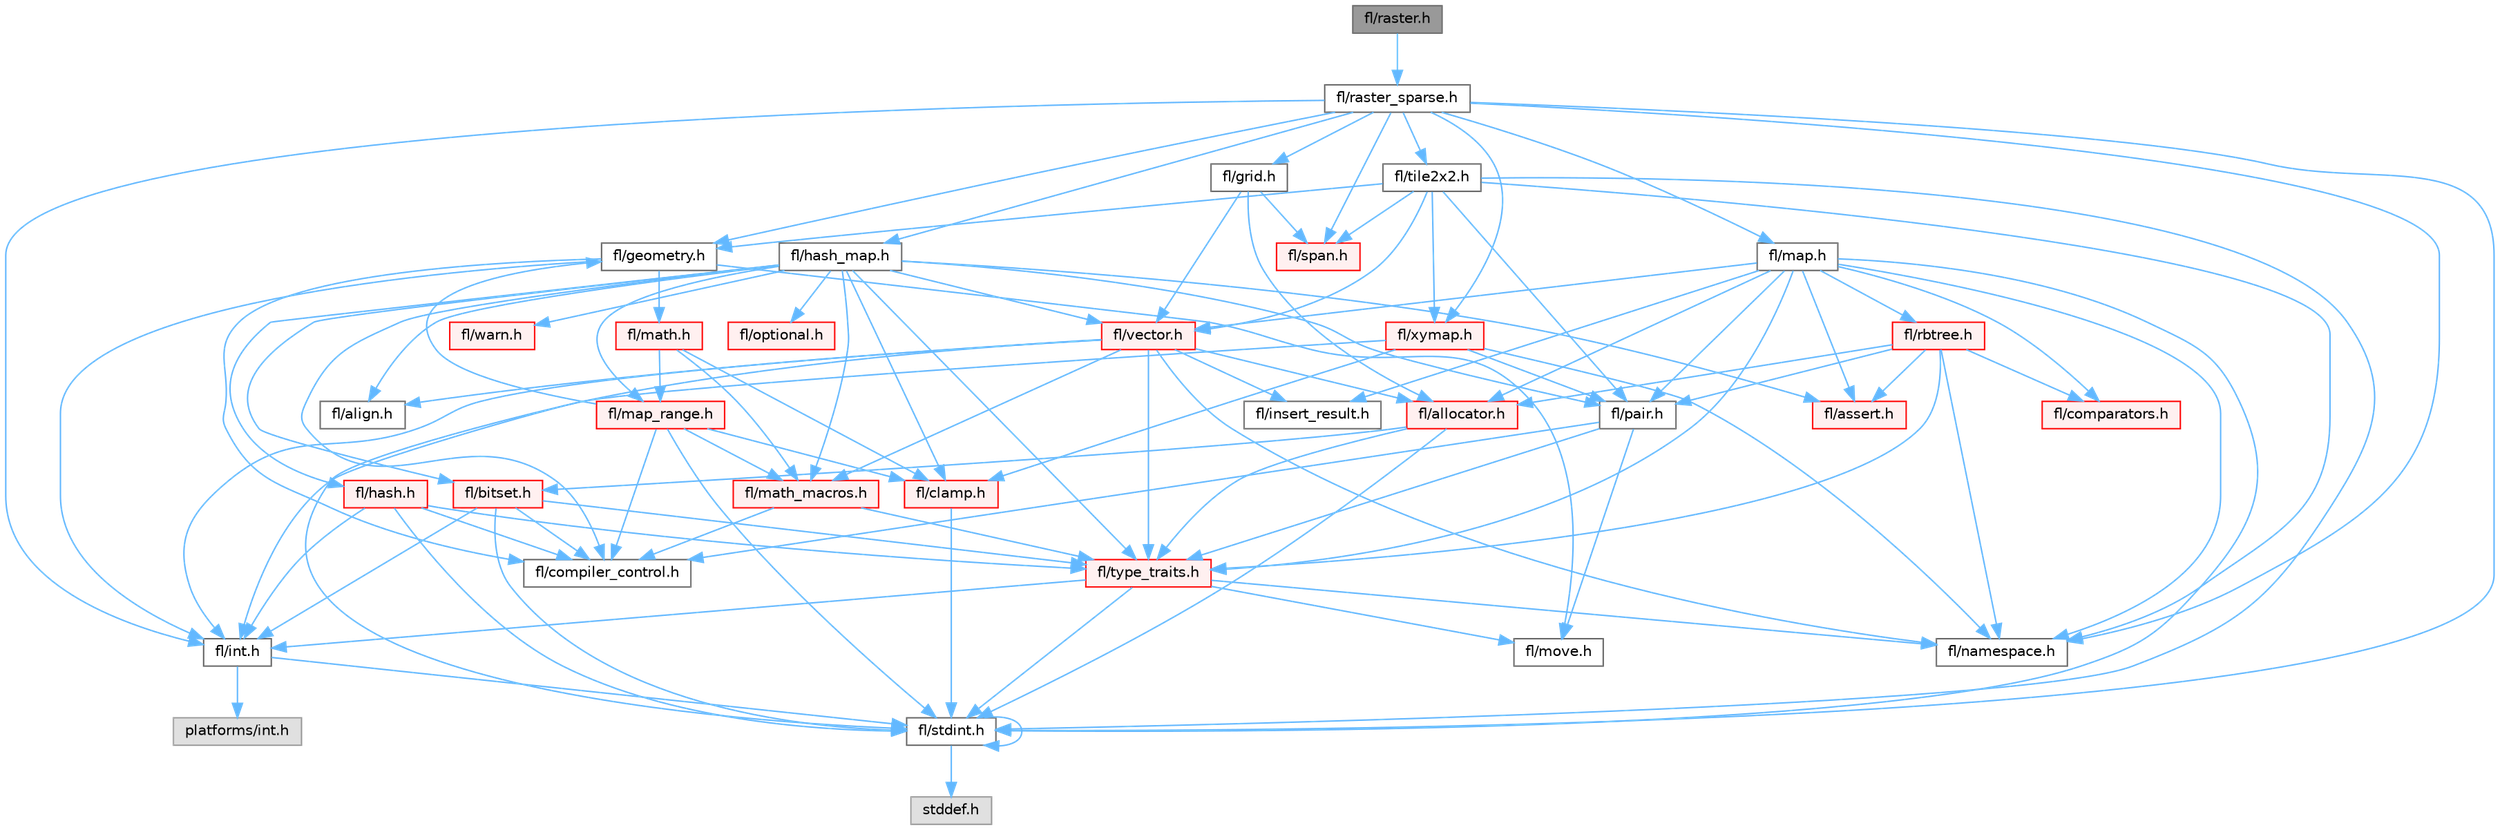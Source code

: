 digraph "fl/raster.h"
{
 // INTERACTIVE_SVG=YES
 // LATEX_PDF_SIZE
  bgcolor="transparent";
  edge [fontname=Helvetica,fontsize=10,labelfontname=Helvetica,labelfontsize=10];
  node [fontname=Helvetica,fontsize=10,shape=box,height=0.2,width=0.4];
  Node1 [id="Node000001",label="fl/raster.h",height=0.2,width=0.4,color="gray40", fillcolor="grey60", style="filled", fontcolor="black",tooltip=" "];
  Node1 -> Node2 [id="edge1_Node000001_Node000002",color="steelblue1",style="solid",tooltip=" "];
  Node2 [id="Node000002",label="fl/raster_sparse.h",height=0.2,width=0.4,color="grey40", fillcolor="white", style="filled",URL="$d4/df9/raster__sparse_8h.html",tooltip=" "];
  Node2 -> Node3 [id="edge2_Node000002_Node000003",color="steelblue1",style="solid",tooltip=" "];
  Node3 [id="Node000003",label="fl/stdint.h",height=0.2,width=0.4,color="grey40", fillcolor="white", style="filled",URL="$df/dd8/stdint_8h.html",tooltip=" "];
  Node3 -> Node4 [id="edge3_Node000003_Node000004",color="steelblue1",style="solid",tooltip=" "];
  Node4 [id="Node000004",label="stddef.h",height=0.2,width=0.4,color="grey60", fillcolor="#E0E0E0", style="filled",tooltip=" "];
  Node3 -> Node3 [id="edge4_Node000003_Node000003",color="steelblue1",style="solid",tooltip=" "];
  Node2 -> Node5 [id="edge5_Node000002_Node000005",color="steelblue1",style="solid",tooltip=" "];
  Node5 [id="Node000005",label="fl/int.h",height=0.2,width=0.4,color="grey40", fillcolor="white", style="filled",URL="$d3/d7e/int_8h.html",tooltip=" "];
  Node5 -> Node3 [id="edge6_Node000005_Node000003",color="steelblue1",style="solid",tooltip=" "];
  Node5 -> Node6 [id="edge7_Node000005_Node000006",color="steelblue1",style="solid",tooltip=" "];
  Node6 [id="Node000006",label="platforms/int.h",height=0.2,width=0.4,color="grey60", fillcolor="#E0E0E0", style="filled",tooltip=" "];
  Node2 -> Node7 [id="edge8_Node000002_Node000007",color="steelblue1",style="solid",tooltip=" "];
  Node7 [id="Node000007",label="fl/geometry.h",height=0.2,width=0.4,color="grey40", fillcolor="white", style="filled",URL="$d4/d67/geometry_8h.html",tooltip=" "];
  Node7 -> Node5 [id="edge9_Node000007_Node000005",color="steelblue1",style="solid",tooltip=" "];
  Node7 -> Node8 [id="edge10_Node000007_Node000008",color="steelblue1",style="solid",tooltip=" "];
  Node8 [id="Node000008",label="fl/math.h",height=0.2,width=0.4,color="red", fillcolor="#FFF0F0", style="filled",URL="$df/db1/math_8h.html",tooltip=" "];
  Node8 -> Node10 [id="edge11_Node000008_Node000010",color="steelblue1",style="solid",tooltip=" "];
  Node10 [id="Node000010",label="fl/clamp.h",height=0.2,width=0.4,color="red", fillcolor="#FFF0F0", style="filled",URL="$d6/dd3/clamp_8h.html",tooltip=" "];
  Node10 -> Node3 [id="edge12_Node000010_Node000003",color="steelblue1",style="solid",tooltip=" "];
  Node8 -> Node12 [id="edge13_Node000008_Node000012",color="steelblue1",style="solid",tooltip=" "];
  Node12 [id="Node000012",label="fl/map_range.h",height=0.2,width=0.4,color="red", fillcolor="#FFF0F0", style="filled",URL="$d1/d47/map__range_8h.html",tooltip=" "];
  Node12 -> Node3 [id="edge14_Node000012_Node000003",color="steelblue1",style="solid",tooltip=" "];
  Node12 -> Node10 [id="edge15_Node000012_Node000010",color="steelblue1",style="solid",tooltip=" "];
  Node12 -> Node13 [id="edge16_Node000012_Node000013",color="steelblue1",style="solid",tooltip=" "];
  Node13 [id="Node000013",label="fl/math_macros.h",height=0.2,width=0.4,color="red", fillcolor="#FFF0F0", style="filled",URL="$d8/db8/math__macros_8h.html",tooltip=" "];
  Node13 -> Node14 [id="edge17_Node000013_Node000014",color="steelblue1",style="solid",tooltip=" "];
  Node14 [id="Node000014",label="fl/compiler_control.h",height=0.2,width=0.4,color="grey40", fillcolor="white", style="filled",URL="$d4/d54/compiler__control_8h.html",tooltip=" "];
  Node13 -> Node15 [id="edge18_Node000013_Node000015",color="steelblue1",style="solid",tooltip=" "];
  Node15 [id="Node000015",label="fl/type_traits.h",height=0.2,width=0.4,color="red", fillcolor="#FFF0F0", style="filled",URL="$df/d63/type__traits_8h.html",tooltip=" "];
  Node15 -> Node3 [id="edge19_Node000015_Node000003",color="steelblue1",style="solid",tooltip=" "];
  Node15 -> Node18 [id="edge20_Node000015_Node000018",color="steelblue1",style="solid",tooltip=" "];
  Node18 [id="Node000018",label="fl/namespace.h",height=0.2,width=0.4,color="grey40", fillcolor="white", style="filled",URL="$df/d2a/namespace_8h.html",tooltip="Implements the FastLED namespace macros."];
  Node15 -> Node51 [id="edge21_Node000015_Node000051",color="steelblue1",style="solid",tooltip=" "];
  Node51 [id="Node000051",label="fl/move.h",height=0.2,width=0.4,color="grey40", fillcolor="white", style="filled",URL="$d9/d83/move_8h.html",tooltip=" "];
  Node15 -> Node5 [id="edge22_Node000015_Node000005",color="steelblue1",style="solid",tooltip=" "];
  Node12 -> Node14 [id="edge23_Node000012_Node000014",color="steelblue1",style="solid",tooltip=" "];
  Node12 -> Node7 [id="edge24_Node000012_Node000007",color="steelblue1",style="solid",tooltip=" "];
  Node8 -> Node13 [id="edge25_Node000008_Node000013",color="steelblue1",style="solid",tooltip=" "];
  Node7 -> Node14 [id="edge26_Node000007_Node000014",color="steelblue1",style="solid",tooltip=" "];
  Node7 -> Node51 [id="edge27_Node000007_Node000051",color="steelblue1",style="solid",tooltip=" "];
  Node2 -> Node52 [id="edge28_Node000002_Node000052",color="steelblue1",style="solid",tooltip=" "];
  Node52 [id="Node000052",label="fl/grid.h",height=0.2,width=0.4,color="grey40", fillcolor="white", style="filled",URL="$da/d15/grid_8h.html",tooltip=" "];
  Node52 -> Node49 [id="edge29_Node000052_Node000049",color="steelblue1",style="solid",tooltip=" "];
  Node49 [id="Node000049",label="fl/span.h",height=0.2,width=0.4,color="red", fillcolor="#FFF0F0", style="filled",URL="$d4/d7a/span_8h.html",tooltip=" "];
  Node52 -> Node46 [id="edge30_Node000052_Node000046",color="steelblue1",style="solid",tooltip=" "];
  Node46 [id="Node000046",label="fl/vector.h",height=0.2,width=0.4,color="red", fillcolor="#FFF0F0", style="filled",URL="$d6/d68/vector_8h.html",tooltip=" "];
  Node46 -> Node3 [id="edge31_Node000046_Node000003",color="steelblue1",style="solid",tooltip=" "];
  Node46 -> Node5 [id="edge32_Node000046_Node000005",color="steelblue1",style="solid",tooltip=" "];
  Node46 -> Node48 [id="edge33_Node000046_Node000048",color="steelblue1",style="solid",tooltip=" "];
  Node48 [id="Node000048",label="fl/insert_result.h",height=0.2,width=0.4,color="grey40", fillcolor="white", style="filled",URL="$d1/d22/insert__result_8h.html",tooltip=" "];
  Node46 -> Node13 [id="edge34_Node000046_Node000013",color="steelblue1",style="solid",tooltip=" "];
  Node46 -> Node18 [id="edge35_Node000046_Node000018",color="steelblue1",style="solid",tooltip=" "];
  Node46 -> Node28 [id="edge36_Node000046_Node000028",color="steelblue1",style="solid",tooltip=" "];
  Node28 [id="Node000028",label="fl/allocator.h",height=0.2,width=0.4,color="red", fillcolor="#FFF0F0", style="filled",URL="$da/da9/allocator_8h.html",tooltip=" "];
  Node28 -> Node15 [id="edge37_Node000028_Node000015",color="steelblue1",style="solid",tooltip=" "];
  Node28 -> Node3 [id="edge38_Node000028_Node000003",color="steelblue1",style="solid",tooltip=" "];
  Node28 -> Node34 [id="edge39_Node000028_Node000034",color="steelblue1",style="solid",tooltip=" "];
  Node34 [id="Node000034",label="fl/bitset.h",height=0.2,width=0.4,color="red", fillcolor="#FFF0F0", style="filled",URL="$d1/d69/bitset_8h.html",tooltip=" "];
  Node34 -> Node15 [id="edge40_Node000034_Node000015",color="steelblue1",style="solid",tooltip=" "];
  Node34 -> Node3 [id="edge41_Node000034_Node000003",color="steelblue1",style="solid",tooltip=" "];
  Node34 -> Node5 [id="edge42_Node000034_Node000005",color="steelblue1",style="solid",tooltip=" "];
  Node34 -> Node14 [id="edge43_Node000034_Node000014",color="steelblue1",style="solid",tooltip=" "];
  Node46 -> Node15 [id="edge44_Node000046_Node000015",color="steelblue1",style="solid",tooltip=" "];
  Node46 -> Node43 [id="edge45_Node000046_Node000043",color="steelblue1",style="solid",tooltip=" "];
  Node43 [id="Node000043",label="fl/align.h",height=0.2,width=0.4,color="grey40", fillcolor="white", style="filled",URL="$d1/ddf/align_8h.html",tooltip=" "];
  Node52 -> Node28 [id="edge46_Node000052_Node000028",color="steelblue1",style="solid",tooltip=" "];
  Node2 -> Node53 [id="edge47_Node000002_Node000053",color="steelblue1",style="solid",tooltip=" "];
  Node53 [id="Node000053",label="fl/hash_map.h",height=0.2,width=0.4,color="grey40", fillcolor="white", style="filled",URL="$d6/d13/hash__map_8h.html",tooltip=" "];
  Node53 -> Node54 [id="edge48_Node000053_Node000054",color="steelblue1",style="solid",tooltip=" "];
  Node54 [id="Node000054",label="fl/assert.h",height=0.2,width=0.4,color="red", fillcolor="#FFF0F0", style="filled",URL="$dc/da7/assert_8h.html",tooltip=" "];
  Node53 -> Node34 [id="edge49_Node000053_Node000034",color="steelblue1",style="solid",tooltip=" "];
  Node53 -> Node10 [id="edge50_Node000053_Node000010",color="steelblue1",style="solid",tooltip=" "];
  Node53 -> Node56 [id="edge51_Node000053_Node000056",color="steelblue1",style="solid",tooltip=" "];
  Node56 [id="Node000056",label="fl/hash.h",height=0.2,width=0.4,color="red", fillcolor="#FFF0F0", style="filled",URL="$db/dfb/hash_8h.html",tooltip=" "];
  Node56 -> Node15 [id="edge52_Node000056_Node000015",color="steelblue1",style="solid",tooltip=" "];
  Node56 -> Node5 [id="edge53_Node000056_Node000005",color="steelblue1",style="solid",tooltip=" "];
  Node56 -> Node3 [id="edge54_Node000056_Node000003",color="steelblue1",style="solid",tooltip=" "];
  Node56 -> Node14 [id="edge55_Node000056_Node000014",color="steelblue1",style="solid",tooltip=" "];
  Node53 -> Node12 [id="edge56_Node000053_Node000012",color="steelblue1",style="solid",tooltip=" "];
  Node53 -> Node45 [id="edge57_Node000053_Node000045",color="steelblue1",style="solid",tooltip=" "];
  Node45 [id="Node000045",label="fl/optional.h",height=0.2,width=0.4,color="red", fillcolor="#FFF0F0", style="filled",URL="$dc/d62/optional_8h.html",tooltip=" "];
  Node53 -> Node57 [id="edge58_Node000053_Node000057",color="steelblue1",style="solid",tooltip=" "];
  Node57 [id="Node000057",label="fl/pair.h",height=0.2,width=0.4,color="grey40", fillcolor="white", style="filled",URL="$d3/d41/pair_8h.html",tooltip=" "];
  Node57 -> Node51 [id="edge59_Node000057_Node000051",color="steelblue1",style="solid",tooltip=" "];
  Node57 -> Node14 [id="edge60_Node000057_Node000014",color="steelblue1",style="solid",tooltip=" "];
  Node57 -> Node15 [id="edge61_Node000057_Node000015",color="steelblue1",style="solid",tooltip=" "];
  Node53 -> Node15 [id="edge62_Node000053_Node000015",color="steelblue1",style="solid",tooltip=" "];
  Node53 -> Node46 [id="edge63_Node000053_Node000046",color="steelblue1",style="solid",tooltip=" "];
  Node53 -> Node58 [id="edge64_Node000053_Node000058",color="steelblue1",style="solid",tooltip=" "];
  Node58 [id="Node000058",label="fl/warn.h",height=0.2,width=0.4,color="red", fillcolor="#FFF0F0", style="filled",URL="$de/d77/warn_8h.html",tooltip=" "];
  Node53 -> Node43 [id="edge65_Node000053_Node000043",color="steelblue1",style="solid",tooltip=" "];
  Node53 -> Node14 [id="edge66_Node000053_Node000014",color="steelblue1",style="solid",tooltip=" "];
  Node53 -> Node13 [id="edge67_Node000053_Node000013",color="steelblue1",style="solid",tooltip=" "];
  Node2 -> Node70 [id="edge68_Node000002_Node000070",color="steelblue1",style="solid",tooltip=" "];
  Node70 [id="Node000070",label="fl/map.h",height=0.2,width=0.4,color="grey40", fillcolor="white", style="filled",URL="$dc/db7/map_8h.html",tooltip=" "];
  Node70 -> Node3 [id="edge69_Node000070_Node000003",color="steelblue1",style="solid",tooltip=" "];
  Node70 -> Node54 [id="edge70_Node000070_Node000054",color="steelblue1",style="solid",tooltip=" "];
  Node70 -> Node71 [id="edge71_Node000070_Node000071",color="steelblue1",style="solid",tooltip=" "];
  Node71 [id="Node000071",label="fl/comparators.h",height=0.2,width=0.4,color="red", fillcolor="#FFF0F0", style="filled",URL="$dc/d7e/comparators_8h.html",tooltip=" "];
  Node70 -> Node48 [id="edge72_Node000070_Node000048",color="steelblue1",style="solid",tooltip=" "];
  Node70 -> Node18 [id="edge73_Node000070_Node000018",color="steelblue1",style="solid",tooltip=" "];
  Node70 -> Node57 [id="edge74_Node000070_Node000057",color="steelblue1",style="solid",tooltip=" "];
  Node70 -> Node15 [id="edge75_Node000070_Node000015",color="steelblue1",style="solid",tooltip=" "];
  Node70 -> Node46 [id="edge76_Node000070_Node000046",color="steelblue1",style="solid",tooltip=" "];
  Node70 -> Node72 [id="edge77_Node000070_Node000072",color="steelblue1",style="solid",tooltip=" "];
  Node72 [id="Node000072",label="fl/rbtree.h",height=0.2,width=0.4,color="red", fillcolor="#FFF0F0", style="filled",URL="$d5/ddf/rbtree_8h.html",tooltip=" "];
  Node72 -> Node54 [id="edge78_Node000072_Node000054",color="steelblue1",style="solid",tooltip=" "];
  Node72 -> Node71 [id="edge79_Node000072_Node000071",color="steelblue1",style="solid",tooltip=" "];
  Node72 -> Node18 [id="edge80_Node000072_Node000018",color="steelblue1",style="solid",tooltip=" "];
  Node72 -> Node57 [id="edge81_Node000072_Node000057",color="steelblue1",style="solid",tooltip=" "];
  Node72 -> Node15 [id="edge82_Node000072_Node000015",color="steelblue1",style="solid",tooltip=" "];
  Node72 -> Node28 [id="edge83_Node000072_Node000028",color="steelblue1",style="solid",tooltip=" "];
  Node70 -> Node28 [id="edge84_Node000070_Node000028",color="steelblue1",style="solid",tooltip=" "];
  Node2 -> Node18 [id="edge85_Node000002_Node000018",color="steelblue1",style="solid",tooltip=" "];
  Node2 -> Node49 [id="edge86_Node000002_Node000049",color="steelblue1",style="solid",tooltip=" "];
  Node2 -> Node77 [id="edge87_Node000002_Node000077",color="steelblue1",style="solid",tooltip=" "];
  Node77 [id="Node000077",label="fl/tile2x2.h",height=0.2,width=0.4,color="grey40", fillcolor="white", style="filled",URL="$d2/db4/tile2x2_8h.html",tooltip=" "];
  Node77 -> Node3 [id="edge88_Node000077_Node000003",color="steelblue1",style="solid",tooltip=" "];
  Node77 -> Node7 [id="edge89_Node000077_Node000007",color="steelblue1",style="solid",tooltip=" "];
  Node77 -> Node18 [id="edge90_Node000077_Node000018",color="steelblue1",style="solid",tooltip=" "];
  Node77 -> Node57 [id="edge91_Node000077_Node000057",color="steelblue1",style="solid",tooltip=" "];
  Node77 -> Node49 [id="edge92_Node000077_Node000049",color="steelblue1",style="solid",tooltip=" "];
  Node77 -> Node78 [id="edge93_Node000077_Node000078",color="steelblue1",style="solid",tooltip=" "];
  Node78 [id="Node000078",label="fl/xymap.h",height=0.2,width=0.4,color="red", fillcolor="#FFF0F0", style="filled",URL="$da/d61/xymap_8h.html",tooltip=" "];
  Node78 -> Node5 [id="edge94_Node000078_Node000005",color="steelblue1",style="solid",tooltip=" "];
  Node78 -> Node18 [id="edge95_Node000078_Node000018",color="steelblue1",style="solid",tooltip=" "];
  Node78 -> Node57 [id="edge96_Node000078_Node000057",color="steelblue1",style="solid",tooltip=" "];
  Node78 -> Node10 [id="edge97_Node000078_Node000010",color="steelblue1",style="solid",tooltip=" "];
  Node77 -> Node46 [id="edge98_Node000077_Node000046",color="steelblue1",style="solid",tooltip=" "];
  Node2 -> Node78 [id="edge99_Node000002_Node000078",color="steelblue1",style="solid",tooltip=" "];
}
